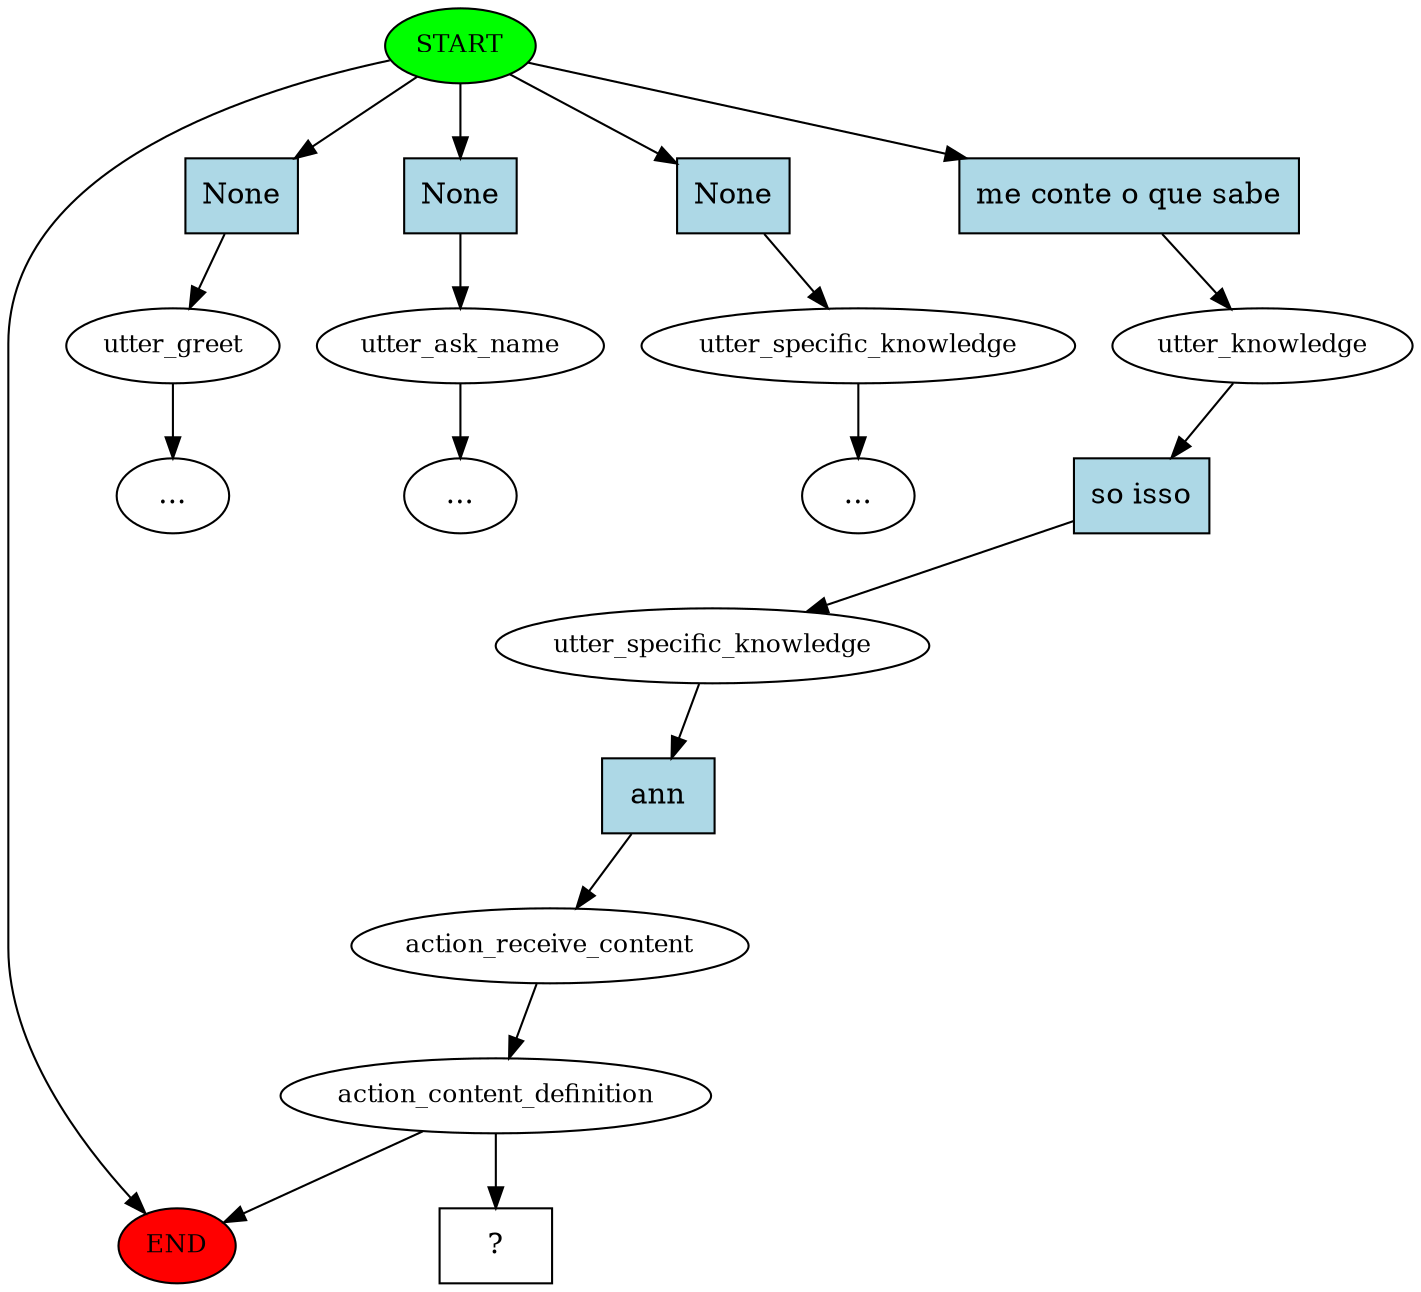 digraph  {
0 [class="start active", fillcolor=green, fontsize=12, label=START, style=filled];
"-1" [class=end, fillcolor=red, fontsize=12, label=END, style=filled];
1 [class="", fontsize=12, label=utter_greet];
2 [class="", fontsize=12, label=utter_ask_name];
"-5" [class=ellipsis, label="..."];
4 [class="", fontsize=12, label=utter_specific_knowledge];
"-6" [class=ellipsis, label="..."];
5 [class=active, fontsize=12, label=utter_knowledge];
6 [class=active, fontsize=12, label=utter_specific_knowledge];
7 [class=active, fontsize=12, label=action_receive_content];
8 [class=active, fontsize=12, label=action_content_definition];
"-10" [class=ellipsis, label="..."];
17 [class="intent dashed active", label="  ?  ", shape=rect];
18 [class=intent, fillcolor=lightblue, label=None, shape=rect, style=filled];
19 [class=intent, fillcolor=lightblue, label=None, shape=rect, style=filled];
20 [class=intent, fillcolor=lightblue, label=None, shape=rect, style=filled];
21 [class="intent active", fillcolor=lightblue, label="me conte o que sabe", shape=rect, style=filled];
22 [class="intent active", fillcolor=lightblue, label="so isso", shape=rect, style=filled];
23 [class="intent active", fillcolor=lightblue, label=ann, shape=rect, style=filled];
0 -> "-1"  [class="", key=NONE, label=""];
0 -> 18  [class="", key=0];
0 -> 19  [class="", key=0];
0 -> 20  [class="", key=0];
0 -> 21  [class=active, key=0];
1 -> "-10"  [class="", key=NONE, label=""];
2 -> "-5"  [class="", key=NONE, label=""];
4 -> "-6"  [class="", key=NONE, label=""];
5 -> 22  [class=active, key=0];
6 -> 23  [class=active, key=0];
7 -> 8  [class=active, key=NONE, label=""];
8 -> "-1"  [class="", key=NONE, label=""];
8 -> 17  [class=active, key=NONE, label=""];
18 -> 1  [class="", key=0];
19 -> 2  [class="", key=0];
20 -> 4  [class="", key=0];
21 -> 5  [class=active, key=0];
22 -> 6  [class=active, key=0];
23 -> 7  [class=active, key=0];
}
